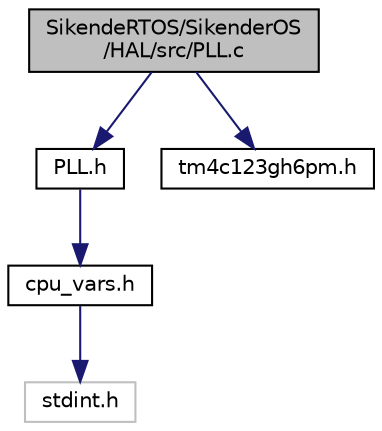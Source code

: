 digraph "SikendeRTOS/SikenderOS/HAL/src/PLL.c"
{
 // LATEX_PDF_SIZE
  edge [fontname="Helvetica",fontsize="10",labelfontname="Helvetica",labelfontsize="10"];
  node [fontname="Helvetica",fontsize="10",shape=record];
  Node1 [label="SikendeRTOS/SikenderOS\l/HAL/src/PLL.c",height=0.2,width=0.4,color="black", fillcolor="grey75", style="filled", fontcolor="black",tooltip=" "];
  Node1 -> Node2 [color="midnightblue",fontsize="10",style="solid",fontname="Helvetica"];
  Node2 [label="PLL.h",height=0.2,width=0.4,color="black", fillcolor="white", style="filled",URL="$_p_l_l_8h.html",tooltip="Sets Clock Speed."];
  Node2 -> Node3 [color="midnightblue",fontsize="10",style="solid",fontname="Helvetica"];
  Node3 [label="cpu_vars.h",height=0.2,width=0.4,color="black", fillcolor="white", style="filled",URL="$_h_a_l_2inc_2cpu__vars_8h.html",tooltip="Contains CPU/Compilter variables."];
  Node3 -> Node4 [color="midnightblue",fontsize="10",style="solid",fontname="Helvetica"];
  Node4 [label="stdint.h",height=0.2,width=0.4,color="grey75", fillcolor="white", style="filled",tooltip=" "];
  Node1 -> Node5 [color="midnightblue",fontsize="10",style="solid",fontname="Helvetica"];
  Node5 [label="tm4c123gh6pm.h",height=0.2,width=0.4,color="black", fillcolor="white", style="filled",URL="$tm4c123gh6pm_8h.html",tooltip="Register location header of TM4C123GH6PM."];
}
